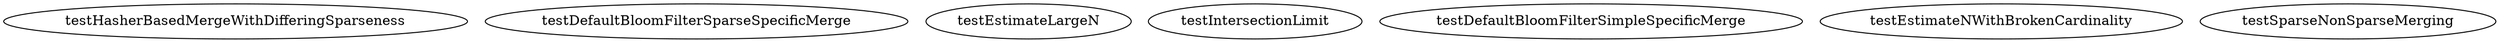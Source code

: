 digraph G {
testHasherBasedMergeWithDifferingSparseness;
testDefaultBloomFilterSparseSpecificMerge;
testEstimateLargeN;
testIntersectionLimit;
testDefaultBloomFilterSimpleSpecificMerge;
testEstimateNWithBrokenCardinality;
testSparseNonSparseMerging;
}